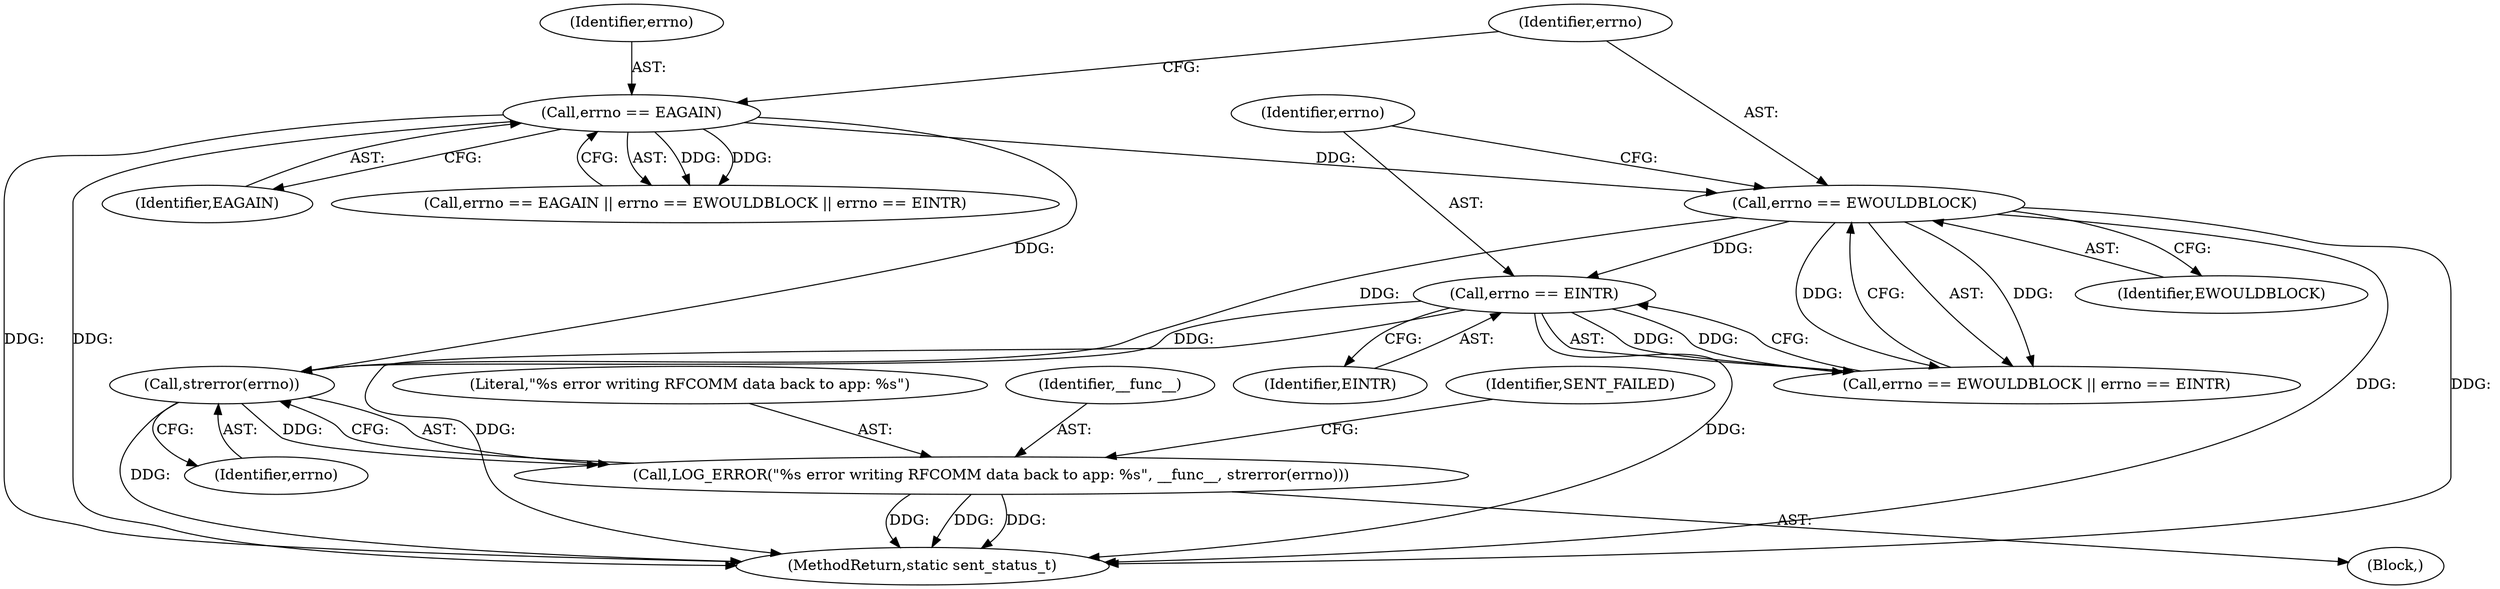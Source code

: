 digraph "0_Android_472271b153c5dc53c28beac55480a8d8434b2d5c_35@API" {
"1000152" [label="(Call,strerror(errno))"];
"1000141" [label="(Call,errno == EWOULDBLOCK)"];
"1000137" [label="(Call,errno == EAGAIN)"];
"1000144" [label="(Call,errno == EINTR)"];
"1000149" [label="(Call,LOG_ERROR(\"%s error writing RFCOMM data back to app: %s\", __func__, strerror(errno)))"];
"1000144" [label="(Call,errno == EINTR)"];
"1000143" [label="(Identifier,EWOULDBLOCK)"];
"1000182" [label="(MethodReturn,static sent_status_t)"];
"1000152" [label="(Call,strerror(errno))"];
"1000139" [label="(Identifier,EAGAIN)"];
"1000137" [label="(Call,errno == EAGAIN)"];
"1000150" [label="(Literal,\"%s error writing RFCOMM data back to app: %s\")"];
"1000134" [label="(Block,)"];
"1000149" [label="(Call,LOG_ERROR(\"%s error writing RFCOMM data back to app: %s\", __func__, strerror(errno)))"];
"1000140" [label="(Call,errno == EWOULDBLOCK || errno == EINTR)"];
"1000138" [label="(Identifier,errno)"];
"1000145" [label="(Identifier,errno)"];
"1000142" [label="(Identifier,errno)"];
"1000136" [label="(Call,errno == EAGAIN || errno == EWOULDBLOCK || errno == EINTR)"];
"1000146" [label="(Identifier,EINTR)"];
"1000153" [label="(Identifier,errno)"];
"1000151" [label="(Identifier,__func__)"];
"1000141" [label="(Call,errno == EWOULDBLOCK)"];
"1000155" [label="(Identifier,SENT_FAILED)"];
"1000152" -> "1000149"  [label="AST: "];
"1000152" -> "1000153"  [label="CFG: "];
"1000153" -> "1000152"  [label="AST: "];
"1000149" -> "1000152"  [label="CFG: "];
"1000152" -> "1000182"  [label="DDG: "];
"1000152" -> "1000149"  [label="DDG: "];
"1000141" -> "1000152"  [label="DDG: "];
"1000144" -> "1000152"  [label="DDG: "];
"1000137" -> "1000152"  [label="DDG: "];
"1000141" -> "1000140"  [label="AST: "];
"1000141" -> "1000143"  [label="CFG: "];
"1000142" -> "1000141"  [label="AST: "];
"1000143" -> "1000141"  [label="AST: "];
"1000145" -> "1000141"  [label="CFG: "];
"1000140" -> "1000141"  [label="CFG: "];
"1000141" -> "1000182"  [label="DDG: "];
"1000141" -> "1000182"  [label="DDG: "];
"1000141" -> "1000140"  [label="DDG: "];
"1000141" -> "1000140"  [label="DDG: "];
"1000137" -> "1000141"  [label="DDG: "];
"1000141" -> "1000144"  [label="DDG: "];
"1000137" -> "1000136"  [label="AST: "];
"1000137" -> "1000139"  [label="CFG: "];
"1000138" -> "1000137"  [label="AST: "];
"1000139" -> "1000137"  [label="AST: "];
"1000142" -> "1000137"  [label="CFG: "];
"1000136" -> "1000137"  [label="CFG: "];
"1000137" -> "1000182"  [label="DDG: "];
"1000137" -> "1000182"  [label="DDG: "];
"1000137" -> "1000136"  [label="DDG: "];
"1000137" -> "1000136"  [label="DDG: "];
"1000144" -> "1000140"  [label="AST: "];
"1000144" -> "1000146"  [label="CFG: "];
"1000145" -> "1000144"  [label="AST: "];
"1000146" -> "1000144"  [label="AST: "];
"1000140" -> "1000144"  [label="CFG: "];
"1000144" -> "1000182"  [label="DDG: "];
"1000144" -> "1000182"  [label="DDG: "];
"1000144" -> "1000140"  [label="DDG: "];
"1000144" -> "1000140"  [label="DDG: "];
"1000149" -> "1000134"  [label="AST: "];
"1000150" -> "1000149"  [label="AST: "];
"1000151" -> "1000149"  [label="AST: "];
"1000155" -> "1000149"  [label="CFG: "];
"1000149" -> "1000182"  [label="DDG: "];
"1000149" -> "1000182"  [label="DDG: "];
"1000149" -> "1000182"  [label="DDG: "];
}
